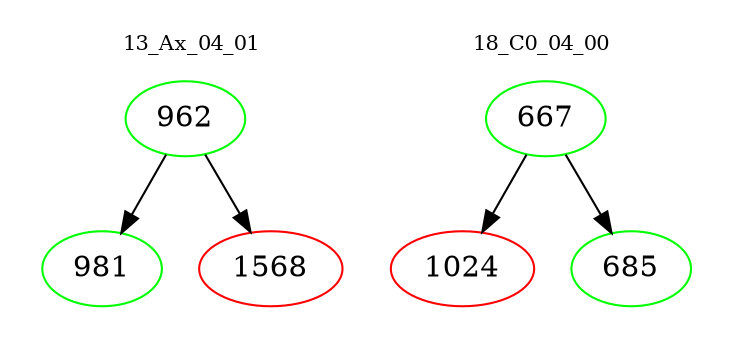 digraph{
subgraph cluster_0 {
color = white
label = "13_Ax_04_01";
fontsize=10;
T0_962 [label="962", color="green"]
T0_962 -> T0_981 [color="black"]
T0_981 [label="981", color="green"]
T0_962 -> T0_1568 [color="black"]
T0_1568 [label="1568", color="red"]
}
subgraph cluster_1 {
color = white
label = "18_C0_04_00";
fontsize=10;
T1_667 [label="667", color="green"]
T1_667 -> T1_1024 [color="black"]
T1_1024 [label="1024", color="red"]
T1_667 -> T1_685 [color="black"]
T1_685 [label="685", color="green"]
}
}
